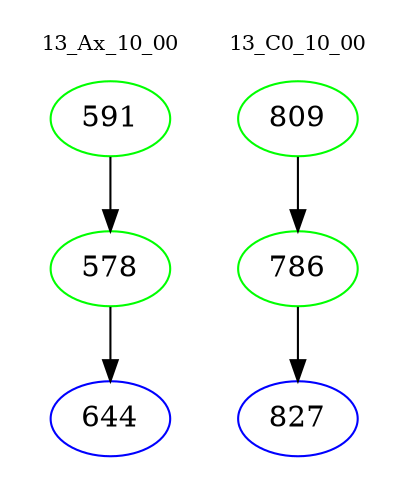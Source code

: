digraph{
subgraph cluster_0 {
color = white
label = "13_Ax_10_00";
fontsize=10;
T0_591 [label="591", color="green"]
T0_591 -> T0_578 [color="black"]
T0_578 [label="578", color="green"]
T0_578 -> T0_644 [color="black"]
T0_644 [label="644", color="blue"]
}
subgraph cluster_1 {
color = white
label = "13_C0_10_00";
fontsize=10;
T1_809 [label="809", color="green"]
T1_809 -> T1_786 [color="black"]
T1_786 [label="786", color="green"]
T1_786 -> T1_827 [color="black"]
T1_827 [label="827", color="blue"]
}
}

